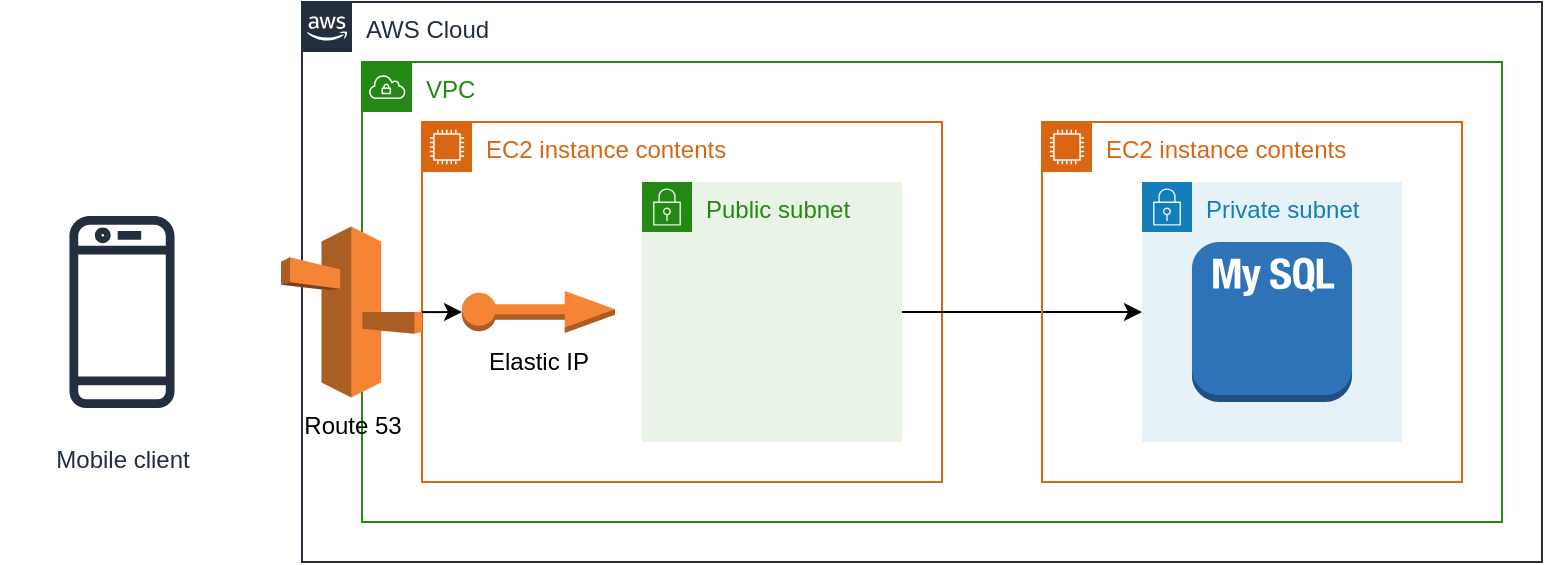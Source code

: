 <mxfile version="13.7.5" type="github">
  <diagram id="Ht1M8jgEwFfnCIfOTk4-" name="Page-1">
    <mxGraphModel dx="2282" dy="695" grid="1" gridSize="10" guides="1" tooltips="1" connect="1" arrows="1" fold="1" page="1" pageScale="1" pageWidth="1169" pageHeight="827" math="0" shadow="0">
      <root>
        <mxCell id="0" />
        <mxCell id="1" parent="0" />
        <mxCell id="Xmpuv8B8h_axhn6lkmNJ-7" value="AWS Cloud" style="points=[[0,0],[0.25,0],[0.5,0],[0.75,0],[1,0],[1,0.25],[1,0.5],[1,0.75],[1,1],[0.75,1],[0.5,1],[0.25,1],[0,1],[0,0.75],[0,0.5],[0,0.25]];outlineConnect=0;gradientColor=none;html=1;whiteSpace=wrap;fontSize=12;fontStyle=0;shape=mxgraph.aws4.group;grIcon=mxgraph.aws4.group_aws_cloud_alt;strokeColor=#232F3E;fillColor=none;verticalAlign=top;align=left;spacingLeft=30;fontColor=#232F3E;dashed=0;" parent="1" vertex="1">
          <mxGeometry x="140" y="400" width="620" height="280" as="geometry" />
        </mxCell>
        <mxCell id="Xmpuv8B8h_axhn6lkmNJ-16" value="VPC" style="points=[[0,0],[0.25,0],[0.5,0],[0.75,0],[1,0],[1,0.25],[1,0.5],[1,0.75],[1,1],[0.75,1],[0.5,1],[0.25,1],[0,1],[0,0.75],[0,0.5],[0,0.25]];outlineConnect=0;gradientColor=none;html=1;whiteSpace=wrap;fontSize=12;fontStyle=0;shape=mxgraph.aws4.group;grIcon=mxgraph.aws4.group_vpc;strokeColor=#248814;fillColor=none;verticalAlign=top;align=left;spacingLeft=30;dashed=0;fontColor=#248814;" parent="1" vertex="1">
          <mxGeometry x="170" y="430" width="570" height="230" as="geometry" />
        </mxCell>
        <mxCell id="Xmpuv8B8h_axhn6lkmNJ-14" value="EC2 instance contents" style="points=[[0,0],[0.25,0],[0.5,0],[0.75,0],[1,0],[1,0.25],[1,0.5],[1,0.75],[1,1],[0.75,1],[0.5,1],[0.25,1],[0,1],[0,0.75],[0,0.5],[0,0.25]];outlineConnect=0;gradientColor=none;html=1;whiteSpace=wrap;fontSize=12;fontStyle=0;shape=mxgraph.aws4.group;grIcon=mxgraph.aws4.group_ec2_instance_contents;strokeColor=#D86613;fillColor=none;verticalAlign=top;align=left;spacingLeft=30;fontColor=#D86613;dashed=0;" parent="1" vertex="1">
          <mxGeometry x="200" y="460" width="260" height="180" as="geometry" />
        </mxCell>
        <mxCell id="Xmpuv8B8h_axhn6lkmNJ-22" value="Elastic IP" style="outlineConnect=0;dashed=0;verticalLabelPosition=bottom;verticalAlign=top;align=center;html=1;shape=mxgraph.aws3.elastic_ip;fillColor=#F58534;gradientColor=none;" parent="1" vertex="1">
          <mxGeometry x="220" y="544.5" width="76.5" height="21" as="geometry" />
        </mxCell>
        <mxCell id="tVKJJ5PYv2A-ps_RioR7-2" value="Mobile client" style="outlineConnect=0;fontColor=#232F3E;strokeColor=#232F3E;dashed=0;verticalLabelPosition=bottom;verticalAlign=top;align=center;html=1;fontSize=12;fontStyle=0;aspect=fixed;shape=mxgraph.aws4.resourceIcon;resIcon=mxgraph.aws4.mobile_client;fillColor=none;" parent="1" vertex="1">
          <mxGeometry x="-10" y="495" width="120" height="120" as="geometry" />
        </mxCell>
        <mxCell id="tVKJJ5PYv2A-ps_RioR7-12" style="edgeStyle=orthogonalEdgeStyle;rounded=0;orthogonalLoop=1;jettySize=auto;html=1;" parent="1" source="Xmpuv8B8h_axhn6lkmNJ-23" target="tVKJJ5PYv2A-ps_RioR7-5" edge="1">
          <mxGeometry relative="1" as="geometry" />
        </mxCell>
        <mxCell id="tVKJJ5PYv2A-ps_RioR7-13" value="" style="group" parent="1" vertex="1" connectable="0">
          <mxGeometry x="560" y="490" width="160" height="150" as="geometry" />
        </mxCell>
        <mxCell id="tVKJJ5PYv2A-ps_RioR7-5" value="Private subnet" style="points=[[0,0],[0.25,0],[0.5,0],[0.75,0],[1,0],[1,0.25],[1,0.5],[1,0.75],[1,1],[0.75,1],[0.5,1],[0.25,1],[0,1],[0,0.75],[0,0.5],[0,0.25]];outlineConnect=0;gradientColor=none;html=1;whiteSpace=wrap;fontSize=12;fontStyle=0;shape=mxgraph.aws4.group;grIcon=mxgraph.aws4.group_security_group;grStroke=0;strokeColor=#147EBA;fillColor=#E6F2F8;verticalAlign=top;align=left;spacingLeft=30;fontColor=#147EBA;dashed=0;" parent="tVKJJ5PYv2A-ps_RioR7-13" vertex="1">
          <mxGeometry width="130" height="130" as="geometry" />
        </mxCell>
        <mxCell id="Xmpuv8B8h_axhn6lkmNJ-13" value="" style="outlineConnect=0;dashed=0;verticalLabelPosition=bottom;verticalAlign=top;align=center;html=1;shape=mxgraph.aws3.mysql_db_instance_2;fillColor=#2E73B8;gradientColor=none;" parent="tVKJJ5PYv2A-ps_RioR7-13" vertex="1">
          <mxGeometry x="25" y="30" width="80" height="80" as="geometry" />
        </mxCell>
        <mxCell id="4TsQdKuETUj6M_l4dGIn-1" value="EC2 instance contents" style="points=[[0,0],[0.25,0],[0.5,0],[0.75,0],[1,0],[1,0.25],[1,0.5],[1,0.75],[1,1],[0.75,1],[0.5,1],[0.25,1],[0,1],[0,0.75],[0,0.5],[0,0.25]];outlineConnect=0;gradientColor=none;html=1;whiteSpace=wrap;fontSize=12;fontStyle=0;shape=mxgraph.aws4.group;grIcon=mxgraph.aws4.group_ec2_instance_contents;strokeColor=#D86613;fillColor=none;verticalAlign=top;align=left;spacingLeft=30;fontColor=#D86613;dashed=0;" vertex="1" parent="tVKJJ5PYv2A-ps_RioR7-13">
          <mxGeometry x="-50" y="-30" width="210" height="180" as="geometry" />
        </mxCell>
        <mxCell id="tVKJJ5PYv2A-ps_RioR7-14" value="" style="group" parent="1" vertex="1" connectable="0">
          <mxGeometry x="310" y="490" width="130" height="130" as="geometry" />
        </mxCell>
        <mxCell id="Xmpuv8B8h_axhn6lkmNJ-23" value="Public subnet" style="points=[[0,0],[0.25,0],[0.5,0],[0.75,0],[1,0],[1,0.25],[1,0.5],[1,0.75],[1,1],[0.75,1],[0.5,1],[0.25,1],[0,1],[0,0.75],[0,0.5],[0,0.25]];outlineConnect=0;gradientColor=none;html=1;whiteSpace=wrap;fontSize=12;fontStyle=0;shape=mxgraph.aws4.group;grIcon=mxgraph.aws4.group_security_group;grStroke=0;strokeColor=#248814;fillColor=#E9F3E6;verticalAlign=top;align=left;spacingLeft=30;fontColor=#248814;dashed=0;" parent="tVKJJ5PYv2A-ps_RioR7-14" vertex="1">
          <mxGeometry width="130" height="130" as="geometry" />
        </mxCell>
        <mxCell id="Xmpuv8B8h_axhn6lkmNJ-11" value="" style="shape=image;html=1;verticalAlign=top;verticalLabelPosition=bottom;labelBackgroundColor=#ffffff;imageAspect=0;image=https://cdn0.iconfinder.com/data/icons/long-shadow-web-icons/512/ruby-rails-128.png" parent="tVKJJ5PYv2A-ps_RioR7-14" vertex="1">
          <mxGeometry x="25" y="30" width="80" height="80" as="geometry" />
        </mxCell>
        <mxCell id="4TsQdKuETUj6M_l4dGIn-4" style="edgeStyle=orthogonalEdgeStyle;rounded=0;orthogonalLoop=1;jettySize=auto;html=1;" edge="1" parent="1" source="tVKJJ5PYv2A-ps_RioR7-15" target="Xmpuv8B8h_axhn6lkmNJ-22">
          <mxGeometry relative="1" as="geometry" />
        </mxCell>
        <mxCell id="tVKJJ5PYv2A-ps_RioR7-15" value="Route 53" style="outlineConnect=0;dashed=0;verticalLabelPosition=bottom;verticalAlign=top;align=center;html=1;shape=mxgraph.aws3.route_53;fillColor=#F58536;gradientColor=none;" parent="1" vertex="1">
          <mxGeometry x="129.5" y="512.25" width="70.5" height="85.5" as="geometry" />
        </mxCell>
      </root>
    </mxGraphModel>
  </diagram>
</mxfile>
